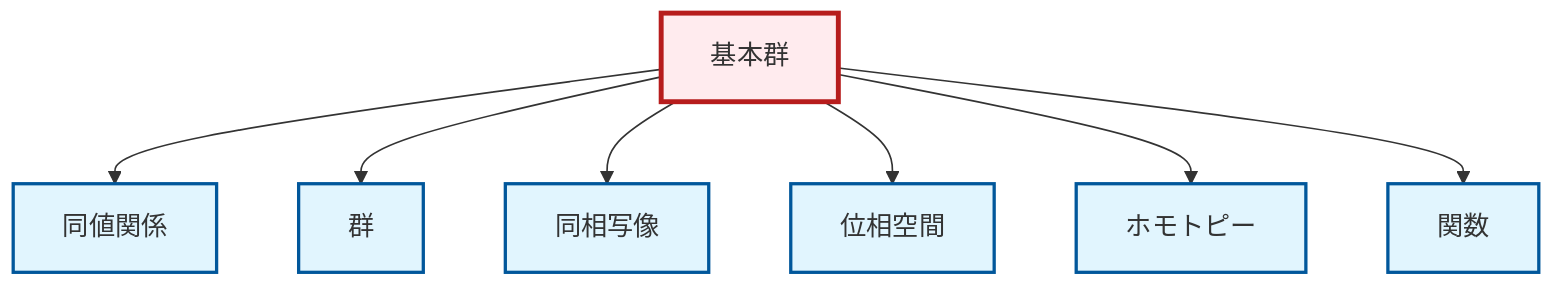 graph TD
    classDef definition fill:#e1f5fe,stroke:#01579b,stroke-width:2px
    classDef theorem fill:#f3e5f5,stroke:#4a148c,stroke-width:2px
    classDef axiom fill:#fff3e0,stroke:#e65100,stroke-width:2px
    classDef example fill:#e8f5e9,stroke:#1b5e20,stroke-width:2px
    classDef current fill:#ffebee,stroke:#b71c1c,stroke-width:3px
    def-equivalence-relation["同値関係"]:::definition
    def-function["関数"]:::definition
    def-homeomorphism["同相写像"]:::definition
    def-homotopy["ホモトピー"]:::definition
    def-group["群"]:::definition
    def-fundamental-group["基本群"]:::definition
    def-topological-space["位相空間"]:::definition
    def-fundamental-group --> def-equivalence-relation
    def-fundamental-group --> def-group
    def-fundamental-group --> def-homeomorphism
    def-fundamental-group --> def-topological-space
    def-fundamental-group --> def-homotopy
    def-fundamental-group --> def-function
    class def-fundamental-group current